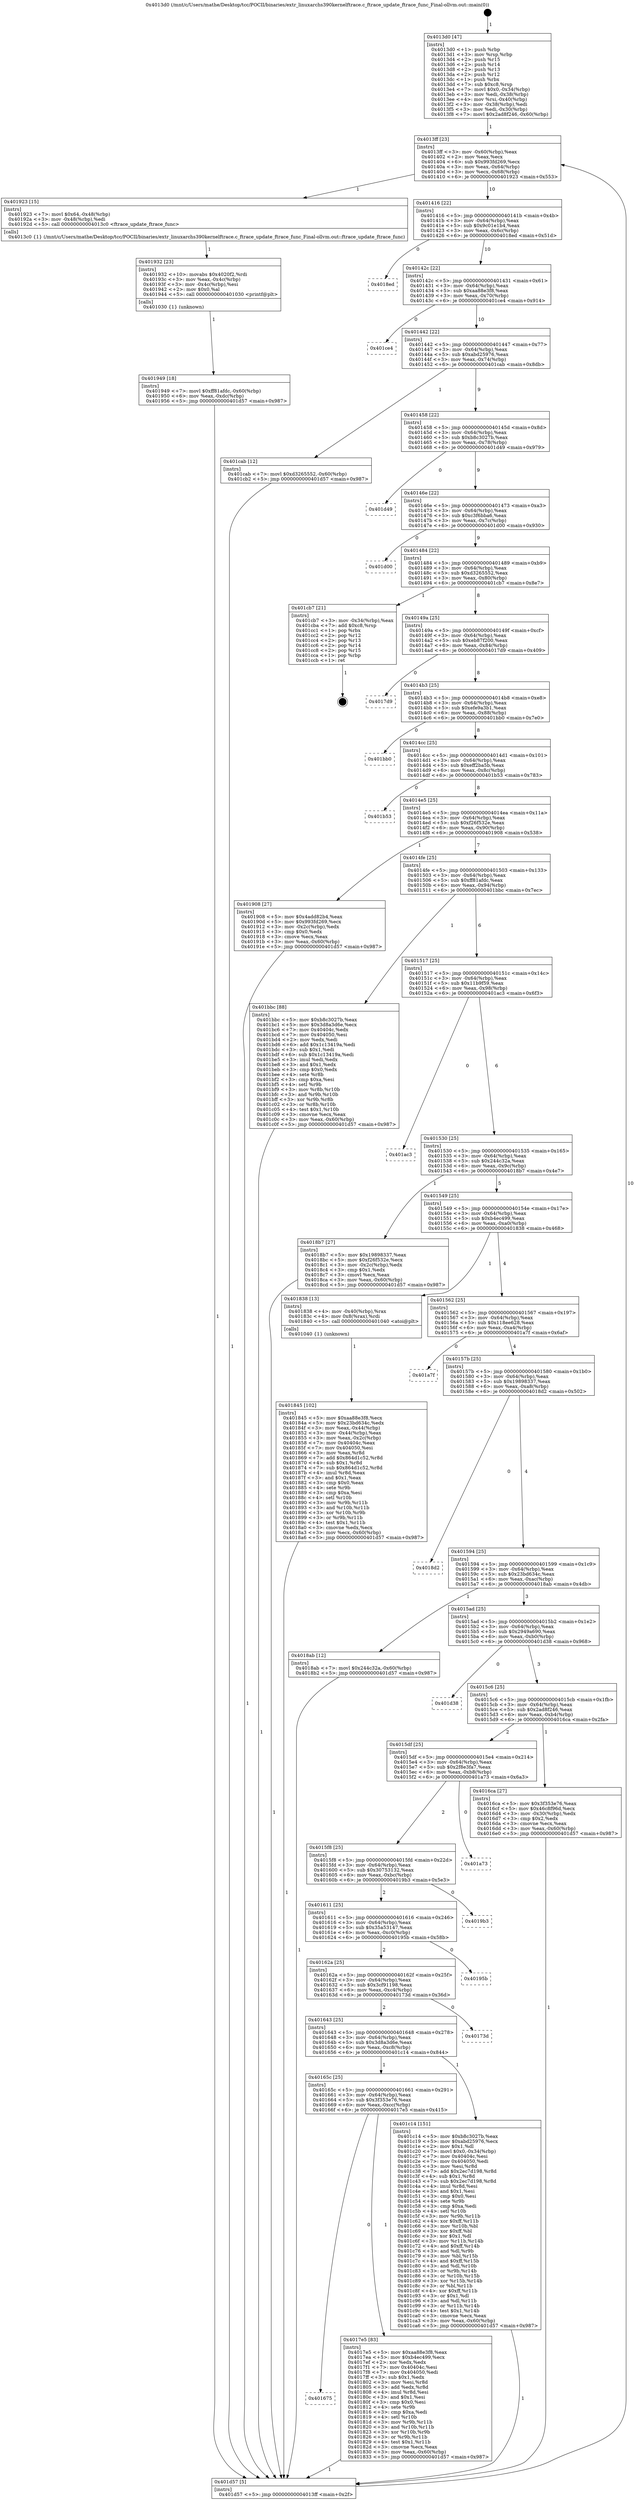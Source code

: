 digraph "0x4013d0" {
  label = "0x4013d0 (/mnt/c/Users/mathe/Desktop/tcc/POCII/binaries/extr_linuxarchs390kernelftrace.c_ftrace_update_ftrace_func_Final-ollvm.out::main(0))"
  labelloc = "t"
  node[shape=record]

  Entry [label="",width=0.3,height=0.3,shape=circle,fillcolor=black,style=filled]
  "0x4013ff" [label="{
     0x4013ff [23]\l
     | [instrs]\l
     &nbsp;&nbsp;0x4013ff \<+3\>: mov -0x60(%rbp),%eax\l
     &nbsp;&nbsp;0x401402 \<+2\>: mov %eax,%ecx\l
     &nbsp;&nbsp;0x401404 \<+6\>: sub $0x993fd269,%ecx\l
     &nbsp;&nbsp;0x40140a \<+3\>: mov %eax,-0x64(%rbp)\l
     &nbsp;&nbsp;0x40140d \<+3\>: mov %ecx,-0x68(%rbp)\l
     &nbsp;&nbsp;0x401410 \<+6\>: je 0000000000401923 \<main+0x553\>\l
  }"]
  "0x401923" [label="{
     0x401923 [15]\l
     | [instrs]\l
     &nbsp;&nbsp;0x401923 \<+7\>: movl $0x64,-0x48(%rbp)\l
     &nbsp;&nbsp;0x40192a \<+3\>: mov -0x48(%rbp),%edi\l
     &nbsp;&nbsp;0x40192d \<+5\>: call 00000000004013c0 \<ftrace_update_ftrace_func\>\l
     | [calls]\l
     &nbsp;&nbsp;0x4013c0 \{1\} (/mnt/c/Users/mathe/Desktop/tcc/POCII/binaries/extr_linuxarchs390kernelftrace.c_ftrace_update_ftrace_func_Final-ollvm.out::ftrace_update_ftrace_func)\l
  }"]
  "0x401416" [label="{
     0x401416 [22]\l
     | [instrs]\l
     &nbsp;&nbsp;0x401416 \<+5\>: jmp 000000000040141b \<main+0x4b\>\l
     &nbsp;&nbsp;0x40141b \<+3\>: mov -0x64(%rbp),%eax\l
     &nbsp;&nbsp;0x40141e \<+5\>: sub $0x9c01e1b4,%eax\l
     &nbsp;&nbsp;0x401423 \<+3\>: mov %eax,-0x6c(%rbp)\l
     &nbsp;&nbsp;0x401426 \<+6\>: je 00000000004018ed \<main+0x51d\>\l
  }"]
  Exit [label="",width=0.3,height=0.3,shape=circle,fillcolor=black,style=filled,peripheries=2]
  "0x4018ed" [label="{
     0x4018ed\l
  }", style=dashed]
  "0x40142c" [label="{
     0x40142c [22]\l
     | [instrs]\l
     &nbsp;&nbsp;0x40142c \<+5\>: jmp 0000000000401431 \<main+0x61\>\l
     &nbsp;&nbsp;0x401431 \<+3\>: mov -0x64(%rbp),%eax\l
     &nbsp;&nbsp;0x401434 \<+5\>: sub $0xaa88e3f8,%eax\l
     &nbsp;&nbsp;0x401439 \<+3\>: mov %eax,-0x70(%rbp)\l
     &nbsp;&nbsp;0x40143c \<+6\>: je 0000000000401ce4 \<main+0x914\>\l
  }"]
  "0x401949" [label="{
     0x401949 [18]\l
     | [instrs]\l
     &nbsp;&nbsp;0x401949 \<+7\>: movl $0xff81afdc,-0x60(%rbp)\l
     &nbsp;&nbsp;0x401950 \<+6\>: mov %eax,-0xdc(%rbp)\l
     &nbsp;&nbsp;0x401956 \<+5\>: jmp 0000000000401d57 \<main+0x987\>\l
  }"]
  "0x401ce4" [label="{
     0x401ce4\l
  }", style=dashed]
  "0x401442" [label="{
     0x401442 [22]\l
     | [instrs]\l
     &nbsp;&nbsp;0x401442 \<+5\>: jmp 0000000000401447 \<main+0x77\>\l
     &nbsp;&nbsp;0x401447 \<+3\>: mov -0x64(%rbp),%eax\l
     &nbsp;&nbsp;0x40144a \<+5\>: sub $0xabd25976,%eax\l
     &nbsp;&nbsp;0x40144f \<+3\>: mov %eax,-0x74(%rbp)\l
     &nbsp;&nbsp;0x401452 \<+6\>: je 0000000000401cab \<main+0x8db\>\l
  }"]
  "0x401932" [label="{
     0x401932 [23]\l
     | [instrs]\l
     &nbsp;&nbsp;0x401932 \<+10\>: movabs $0x4020f2,%rdi\l
     &nbsp;&nbsp;0x40193c \<+3\>: mov %eax,-0x4c(%rbp)\l
     &nbsp;&nbsp;0x40193f \<+3\>: mov -0x4c(%rbp),%esi\l
     &nbsp;&nbsp;0x401942 \<+2\>: mov $0x0,%al\l
     &nbsp;&nbsp;0x401944 \<+5\>: call 0000000000401030 \<printf@plt\>\l
     | [calls]\l
     &nbsp;&nbsp;0x401030 \{1\} (unknown)\l
  }"]
  "0x401cab" [label="{
     0x401cab [12]\l
     | [instrs]\l
     &nbsp;&nbsp;0x401cab \<+7\>: movl $0xd3265552,-0x60(%rbp)\l
     &nbsp;&nbsp;0x401cb2 \<+5\>: jmp 0000000000401d57 \<main+0x987\>\l
  }"]
  "0x401458" [label="{
     0x401458 [22]\l
     | [instrs]\l
     &nbsp;&nbsp;0x401458 \<+5\>: jmp 000000000040145d \<main+0x8d\>\l
     &nbsp;&nbsp;0x40145d \<+3\>: mov -0x64(%rbp),%eax\l
     &nbsp;&nbsp;0x401460 \<+5\>: sub $0xb8c3027b,%eax\l
     &nbsp;&nbsp;0x401465 \<+3\>: mov %eax,-0x78(%rbp)\l
     &nbsp;&nbsp;0x401468 \<+6\>: je 0000000000401d49 \<main+0x979\>\l
  }"]
  "0x401845" [label="{
     0x401845 [102]\l
     | [instrs]\l
     &nbsp;&nbsp;0x401845 \<+5\>: mov $0xaa88e3f8,%ecx\l
     &nbsp;&nbsp;0x40184a \<+5\>: mov $0x23bd634c,%edx\l
     &nbsp;&nbsp;0x40184f \<+3\>: mov %eax,-0x44(%rbp)\l
     &nbsp;&nbsp;0x401852 \<+3\>: mov -0x44(%rbp),%eax\l
     &nbsp;&nbsp;0x401855 \<+3\>: mov %eax,-0x2c(%rbp)\l
     &nbsp;&nbsp;0x401858 \<+7\>: mov 0x40404c,%eax\l
     &nbsp;&nbsp;0x40185f \<+7\>: mov 0x404050,%esi\l
     &nbsp;&nbsp;0x401866 \<+3\>: mov %eax,%r8d\l
     &nbsp;&nbsp;0x401869 \<+7\>: add $0x864d1c52,%r8d\l
     &nbsp;&nbsp;0x401870 \<+4\>: sub $0x1,%r8d\l
     &nbsp;&nbsp;0x401874 \<+7\>: sub $0x864d1c52,%r8d\l
     &nbsp;&nbsp;0x40187b \<+4\>: imul %r8d,%eax\l
     &nbsp;&nbsp;0x40187f \<+3\>: and $0x1,%eax\l
     &nbsp;&nbsp;0x401882 \<+3\>: cmp $0x0,%eax\l
     &nbsp;&nbsp;0x401885 \<+4\>: sete %r9b\l
     &nbsp;&nbsp;0x401889 \<+3\>: cmp $0xa,%esi\l
     &nbsp;&nbsp;0x40188c \<+4\>: setl %r10b\l
     &nbsp;&nbsp;0x401890 \<+3\>: mov %r9b,%r11b\l
     &nbsp;&nbsp;0x401893 \<+3\>: and %r10b,%r11b\l
     &nbsp;&nbsp;0x401896 \<+3\>: xor %r10b,%r9b\l
     &nbsp;&nbsp;0x401899 \<+3\>: or %r9b,%r11b\l
     &nbsp;&nbsp;0x40189c \<+4\>: test $0x1,%r11b\l
     &nbsp;&nbsp;0x4018a0 \<+3\>: cmovne %edx,%ecx\l
     &nbsp;&nbsp;0x4018a3 \<+3\>: mov %ecx,-0x60(%rbp)\l
     &nbsp;&nbsp;0x4018a6 \<+5\>: jmp 0000000000401d57 \<main+0x987\>\l
  }"]
  "0x401d49" [label="{
     0x401d49\l
  }", style=dashed]
  "0x40146e" [label="{
     0x40146e [22]\l
     | [instrs]\l
     &nbsp;&nbsp;0x40146e \<+5\>: jmp 0000000000401473 \<main+0xa3\>\l
     &nbsp;&nbsp;0x401473 \<+3\>: mov -0x64(%rbp),%eax\l
     &nbsp;&nbsp;0x401476 \<+5\>: sub $0xc3f6bba6,%eax\l
     &nbsp;&nbsp;0x40147b \<+3\>: mov %eax,-0x7c(%rbp)\l
     &nbsp;&nbsp;0x40147e \<+6\>: je 0000000000401d00 \<main+0x930\>\l
  }"]
  "0x401675" [label="{
     0x401675\l
  }", style=dashed]
  "0x401d00" [label="{
     0x401d00\l
  }", style=dashed]
  "0x401484" [label="{
     0x401484 [22]\l
     | [instrs]\l
     &nbsp;&nbsp;0x401484 \<+5\>: jmp 0000000000401489 \<main+0xb9\>\l
     &nbsp;&nbsp;0x401489 \<+3\>: mov -0x64(%rbp),%eax\l
     &nbsp;&nbsp;0x40148c \<+5\>: sub $0xd3265552,%eax\l
     &nbsp;&nbsp;0x401491 \<+3\>: mov %eax,-0x80(%rbp)\l
     &nbsp;&nbsp;0x401494 \<+6\>: je 0000000000401cb7 \<main+0x8e7\>\l
  }"]
  "0x4017e5" [label="{
     0x4017e5 [83]\l
     | [instrs]\l
     &nbsp;&nbsp;0x4017e5 \<+5\>: mov $0xaa88e3f8,%eax\l
     &nbsp;&nbsp;0x4017ea \<+5\>: mov $0xb4ec499,%ecx\l
     &nbsp;&nbsp;0x4017ef \<+2\>: xor %edx,%edx\l
     &nbsp;&nbsp;0x4017f1 \<+7\>: mov 0x40404c,%esi\l
     &nbsp;&nbsp;0x4017f8 \<+7\>: mov 0x404050,%edi\l
     &nbsp;&nbsp;0x4017ff \<+3\>: sub $0x1,%edx\l
     &nbsp;&nbsp;0x401802 \<+3\>: mov %esi,%r8d\l
     &nbsp;&nbsp;0x401805 \<+3\>: add %edx,%r8d\l
     &nbsp;&nbsp;0x401808 \<+4\>: imul %r8d,%esi\l
     &nbsp;&nbsp;0x40180c \<+3\>: and $0x1,%esi\l
     &nbsp;&nbsp;0x40180f \<+3\>: cmp $0x0,%esi\l
     &nbsp;&nbsp;0x401812 \<+4\>: sete %r9b\l
     &nbsp;&nbsp;0x401816 \<+3\>: cmp $0xa,%edi\l
     &nbsp;&nbsp;0x401819 \<+4\>: setl %r10b\l
     &nbsp;&nbsp;0x40181d \<+3\>: mov %r9b,%r11b\l
     &nbsp;&nbsp;0x401820 \<+3\>: and %r10b,%r11b\l
     &nbsp;&nbsp;0x401823 \<+3\>: xor %r10b,%r9b\l
     &nbsp;&nbsp;0x401826 \<+3\>: or %r9b,%r11b\l
     &nbsp;&nbsp;0x401829 \<+4\>: test $0x1,%r11b\l
     &nbsp;&nbsp;0x40182d \<+3\>: cmovne %ecx,%eax\l
     &nbsp;&nbsp;0x401830 \<+3\>: mov %eax,-0x60(%rbp)\l
     &nbsp;&nbsp;0x401833 \<+5\>: jmp 0000000000401d57 \<main+0x987\>\l
  }"]
  "0x401cb7" [label="{
     0x401cb7 [21]\l
     | [instrs]\l
     &nbsp;&nbsp;0x401cb7 \<+3\>: mov -0x34(%rbp),%eax\l
     &nbsp;&nbsp;0x401cba \<+7\>: add $0xc8,%rsp\l
     &nbsp;&nbsp;0x401cc1 \<+1\>: pop %rbx\l
     &nbsp;&nbsp;0x401cc2 \<+2\>: pop %r12\l
     &nbsp;&nbsp;0x401cc4 \<+2\>: pop %r13\l
     &nbsp;&nbsp;0x401cc6 \<+2\>: pop %r14\l
     &nbsp;&nbsp;0x401cc8 \<+2\>: pop %r15\l
     &nbsp;&nbsp;0x401cca \<+1\>: pop %rbp\l
     &nbsp;&nbsp;0x401ccb \<+1\>: ret\l
  }"]
  "0x40149a" [label="{
     0x40149a [25]\l
     | [instrs]\l
     &nbsp;&nbsp;0x40149a \<+5\>: jmp 000000000040149f \<main+0xcf\>\l
     &nbsp;&nbsp;0x40149f \<+3\>: mov -0x64(%rbp),%eax\l
     &nbsp;&nbsp;0x4014a2 \<+5\>: sub $0xeb87f200,%eax\l
     &nbsp;&nbsp;0x4014a7 \<+6\>: mov %eax,-0x84(%rbp)\l
     &nbsp;&nbsp;0x4014ad \<+6\>: je 00000000004017d9 \<main+0x409\>\l
  }"]
  "0x40165c" [label="{
     0x40165c [25]\l
     | [instrs]\l
     &nbsp;&nbsp;0x40165c \<+5\>: jmp 0000000000401661 \<main+0x291\>\l
     &nbsp;&nbsp;0x401661 \<+3\>: mov -0x64(%rbp),%eax\l
     &nbsp;&nbsp;0x401664 \<+5\>: sub $0x3f353e76,%eax\l
     &nbsp;&nbsp;0x401669 \<+6\>: mov %eax,-0xcc(%rbp)\l
     &nbsp;&nbsp;0x40166f \<+6\>: je 00000000004017e5 \<main+0x415\>\l
  }"]
  "0x4017d9" [label="{
     0x4017d9\l
  }", style=dashed]
  "0x4014b3" [label="{
     0x4014b3 [25]\l
     | [instrs]\l
     &nbsp;&nbsp;0x4014b3 \<+5\>: jmp 00000000004014b8 \<main+0xe8\>\l
     &nbsp;&nbsp;0x4014b8 \<+3\>: mov -0x64(%rbp),%eax\l
     &nbsp;&nbsp;0x4014bb \<+5\>: sub $0xefe9a3b1,%eax\l
     &nbsp;&nbsp;0x4014c0 \<+6\>: mov %eax,-0x88(%rbp)\l
     &nbsp;&nbsp;0x4014c6 \<+6\>: je 0000000000401bb0 \<main+0x7e0\>\l
  }"]
  "0x401c14" [label="{
     0x401c14 [151]\l
     | [instrs]\l
     &nbsp;&nbsp;0x401c14 \<+5\>: mov $0xb8c3027b,%eax\l
     &nbsp;&nbsp;0x401c19 \<+5\>: mov $0xabd25976,%ecx\l
     &nbsp;&nbsp;0x401c1e \<+2\>: mov $0x1,%dl\l
     &nbsp;&nbsp;0x401c20 \<+7\>: movl $0x0,-0x34(%rbp)\l
     &nbsp;&nbsp;0x401c27 \<+7\>: mov 0x40404c,%esi\l
     &nbsp;&nbsp;0x401c2e \<+7\>: mov 0x404050,%edi\l
     &nbsp;&nbsp;0x401c35 \<+3\>: mov %esi,%r8d\l
     &nbsp;&nbsp;0x401c38 \<+7\>: add $0x2ec7d198,%r8d\l
     &nbsp;&nbsp;0x401c3f \<+4\>: sub $0x1,%r8d\l
     &nbsp;&nbsp;0x401c43 \<+7\>: sub $0x2ec7d198,%r8d\l
     &nbsp;&nbsp;0x401c4a \<+4\>: imul %r8d,%esi\l
     &nbsp;&nbsp;0x401c4e \<+3\>: and $0x1,%esi\l
     &nbsp;&nbsp;0x401c51 \<+3\>: cmp $0x0,%esi\l
     &nbsp;&nbsp;0x401c54 \<+4\>: sete %r9b\l
     &nbsp;&nbsp;0x401c58 \<+3\>: cmp $0xa,%edi\l
     &nbsp;&nbsp;0x401c5b \<+4\>: setl %r10b\l
     &nbsp;&nbsp;0x401c5f \<+3\>: mov %r9b,%r11b\l
     &nbsp;&nbsp;0x401c62 \<+4\>: xor $0xff,%r11b\l
     &nbsp;&nbsp;0x401c66 \<+3\>: mov %r10b,%bl\l
     &nbsp;&nbsp;0x401c69 \<+3\>: xor $0xff,%bl\l
     &nbsp;&nbsp;0x401c6c \<+3\>: xor $0x1,%dl\l
     &nbsp;&nbsp;0x401c6f \<+3\>: mov %r11b,%r14b\l
     &nbsp;&nbsp;0x401c72 \<+4\>: and $0xff,%r14b\l
     &nbsp;&nbsp;0x401c76 \<+3\>: and %dl,%r9b\l
     &nbsp;&nbsp;0x401c79 \<+3\>: mov %bl,%r15b\l
     &nbsp;&nbsp;0x401c7c \<+4\>: and $0xff,%r15b\l
     &nbsp;&nbsp;0x401c80 \<+3\>: and %dl,%r10b\l
     &nbsp;&nbsp;0x401c83 \<+3\>: or %r9b,%r14b\l
     &nbsp;&nbsp;0x401c86 \<+3\>: or %r10b,%r15b\l
     &nbsp;&nbsp;0x401c89 \<+3\>: xor %r15b,%r14b\l
     &nbsp;&nbsp;0x401c8c \<+3\>: or %bl,%r11b\l
     &nbsp;&nbsp;0x401c8f \<+4\>: xor $0xff,%r11b\l
     &nbsp;&nbsp;0x401c93 \<+3\>: or $0x1,%dl\l
     &nbsp;&nbsp;0x401c96 \<+3\>: and %dl,%r11b\l
     &nbsp;&nbsp;0x401c99 \<+3\>: or %r11b,%r14b\l
     &nbsp;&nbsp;0x401c9c \<+4\>: test $0x1,%r14b\l
     &nbsp;&nbsp;0x401ca0 \<+3\>: cmovne %ecx,%eax\l
     &nbsp;&nbsp;0x401ca3 \<+3\>: mov %eax,-0x60(%rbp)\l
     &nbsp;&nbsp;0x401ca6 \<+5\>: jmp 0000000000401d57 \<main+0x987\>\l
  }"]
  "0x401bb0" [label="{
     0x401bb0\l
  }", style=dashed]
  "0x4014cc" [label="{
     0x4014cc [25]\l
     | [instrs]\l
     &nbsp;&nbsp;0x4014cc \<+5\>: jmp 00000000004014d1 \<main+0x101\>\l
     &nbsp;&nbsp;0x4014d1 \<+3\>: mov -0x64(%rbp),%eax\l
     &nbsp;&nbsp;0x4014d4 \<+5\>: sub $0xeff2ba5b,%eax\l
     &nbsp;&nbsp;0x4014d9 \<+6\>: mov %eax,-0x8c(%rbp)\l
     &nbsp;&nbsp;0x4014df \<+6\>: je 0000000000401b53 \<main+0x783\>\l
  }"]
  "0x401643" [label="{
     0x401643 [25]\l
     | [instrs]\l
     &nbsp;&nbsp;0x401643 \<+5\>: jmp 0000000000401648 \<main+0x278\>\l
     &nbsp;&nbsp;0x401648 \<+3\>: mov -0x64(%rbp),%eax\l
     &nbsp;&nbsp;0x40164b \<+5\>: sub $0x3d8a3d6e,%eax\l
     &nbsp;&nbsp;0x401650 \<+6\>: mov %eax,-0xc8(%rbp)\l
     &nbsp;&nbsp;0x401656 \<+6\>: je 0000000000401c14 \<main+0x844\>\l
  }"]
  "0x401b53" [label="{
     0x401b53\l
  }", style=dashed]
  "0x4014e5" [label="{
     0x4014e5 [25]\l
     | [instrs]\l
     &nbsp;&nbsp;0x4014e5 \<+5\>: jmp 00000000004014ea \<main+0x11a\>\l
     &nbsp;&nbsp;0x4014ea \<+3\>: mov -0x64(%rbp),%eax\l
     &nbsp;&nbsp;0x4014ed \<+5\>: sub $0xf26f532e,%eax\l
     &nbsp;&nbsp;0x4014f2 \<+6\>: mov %eax,-0x90(%rbp)\l
     &nbsp;&nbsp;0x4014f8 \<+6\>: je 0000000000401908 \<main+0x538\>\l
  }"]
  "0x40173d" [label="{
     0x40173d\l
  }", style=dashed]
  "0x401908" [label="{
     0x401908 [27]\l
     | [instrs]\l
     &nbsp;&nbsp;0x401908 \<+5\>: mov $0x4add82b4,%eax\l
     &nbsp;&nbsp;0x40190d \<+5\>: mov $0x993fd269,%ecx\l
     &nbsp;&nbsp;0x401912 \<+3\>: mov -0x2c(%rbp),%edx\l
     &nbsp;&nbsp;0x401915 \<+3\>: cmp $0x0,%edx\l
     &nbsp;&nbsp;0x401918 \<+3\>: cmove %ecx,%eax\l
     &nbsp;&nbsp;0x40191b \<+3\>: mov %eax,-0x60(%rbp)\l
     &nbsp;&nbsp;0x40191e \<+5\>: jmp 0000000000401d57 \<main+0x987\>\l
  }"]
  "0x4014fe" [label="{
     0x4014fe [25]\l
     | [instrs]\l
     &nbsp;&nbsp;0x4014fe \<+5\>: jmp 0000000000401503 \<main+0x133\>\l
     &nbsp;&nbsp;0x401503 \<+3\>: mov -0x64(%rbp),%eax\l
     &nbsp;&nbsp;0x401506 \<+5\>: sub $0xff81afdc,%eax\l
     &nbsp;&nbsp;0x40150b \<+6\>: mov %eax,-0x94(%rbp)\l
     &nbsp;&nbsp;0x401511 \<+6\>: je 0000000000401bbc \<main+0x7ec\>\l
  }"]
  "0x40162a" [label="{
     0x40162a [25]\l
     | [instrs]\l
     &nbsp;&nbsp;0x40162a \<+5\>: jmp 000000000040162f \<main+0x25f\>\l
     &nbsp;&nbsp;0x40162f \<+3\>: mov -0x64(%rbp),%eax\l
     &nbsp;&nbsp;0x401632 \<+5\>: sub $0x3cf91198,%eax\l
     &nbsp;&nbsp;0x401637 \<+6\>: mov %eax,-0xc4(%rbp)\l
     &nbsp;&nbsp;0x40163d \<+6\>: je 000000000040173d \<main+0x36d\>\l
  }"]
  "0x401bbc" [label="{
     0x401bbc [88]\l
     | [instrs]\l
     &nbsp;&nbsp;0x401bbc \<+5\>: mov $0xb8c3027b,%eax\l
     &nbsp;&nbsp;0x401bc1 \<+5\>: mov $0x3d8a3d6e,%ecx\l
     &nbsp;&nbsp;0x401bc6 \<+7\>: mov 0x40404c,%edx\l
     &nbsp;&nbsp;0x401bcd \<+7\>: mov 0x404050,%esi\l
     &nbsp;&nbsp;0x401bd4 \<+2\>: mov %edx,%edi\l
     &nbsp;&nbsp;0x401bd6 \<+6\>: add $0x1c13419a,%edi\l
     &nbsp;&nbsp;0x401bdc \<+3\>: sub $0x1,%edi\l
     &nbsp;&nbsp;0x401bdf \<+6\>: sub $0x1c13419a,%edi\l
     &nbsp;&nbsp;0x401be5 \<+3\>: imul %edi,%edx\l
     &nbsp;&nbsp;0x401be8 \<+3\>: and $0x1,%edx\l
     &nbsp;&nbsp;0x401beb \<+3\>: cmp $0x0,%edx\l
     &nbsp;&nbsp;0x401bee \<+4\>: sete %r8b\l
     &nbsp;&nbsp;0x401bf2 \<+3\>: cmp $0xa,%esi\l
     &nbsp;&nbsp;0x401bf5 \<+4\>: setl %r9b\l
     &nbsp;&nbsp;0x401bf9 \<+3\>: mov %r8b,%r10b\l
     &nbsp;&nbsp;0x401bfc \<+3\>: and %r9b,%r10b\l
     &nbsp;&nbsp;0x401bff \<+3\>: xor %r9b,%r8b\l
     &nbsp;&nbsp;0x401c02 \<+3\>: or %r8b,%r10b\l
     &nbsp;&nbsp;0x401c05 \<+4\>: test $0x1,%r10b\l
     &nbsp;&nbsp;0x401c09 \<+3\>: cmovne %ecx,%eax\l
     &nbsp;&nbsp;0x401c0c \<+3\>: mov %eax,-0x60(%rbp)\l
     &nbsp;&nbsp;0x401c0f \<+5\>: jmp 0000000000401d57 \<main+0x987\>\l
  }"]
  "0x401517" [label="{
     0x401517 [25]\l
     | [instrs]\l
     &nbsp;&nbsp;0x401517 \<+5\>: jmp 000000000040151c \<main+0x14c\>\l
     &nbsp;&nbsp;0x40151c \<+3\>: mov -0x64(%rbp),%eax\l
     &nbsp;&nbsp;0x40151f \<+5\>: sub $0x11b9f59,%eax\l
     &nbsp;&nbsp;0x401524 \<+6\>: mov %eax,-0x98(%rbp)\l
     &nbsp;&nbsp;0x40152a \<+6\>: je 0000000000401ac3 \<main+0x6f3\>\l
  }"]
  "0x40195b" [label="{
     0x40195b\l
  }", style=dashed]
  "0x401ac3" [label="{
     0x401ac3\l
  }", style=dashed]
  "0x401530" [label="{
     0x401530 [25]\l
     | [instrs]\l
     &nbsp;&nbsp;0x401530 \<+5\>: jmp 0000000000401535 \<main+0x165\>\l
     &nbsp;&nbsp;0x401535 \<+3\>: mov -0x64(%rbp),%eax\l
     &nbsp;&nbsp;0x401538 \<+5\>: sub $0x244c32a,%eax\l
     &nbsp;&nbsp;0x40153d \<+6\>: mov %eax,-0x9c(%rbp)\l
     &nbsp;&nbsp;0x401543 \<+6\>: je 00000000004018b7 \<main+0x4e7\>\l
  }"]
  "0x401611" [label="{
     0x401611 [25]\l
     | [instrs]\l
     &nbsp;&nbsp;0x401611 \<+5\>: jmp 0000000000401616 \<main+0x246\>\l
     &nbsp;&nbsp;0x401616 \<+3\>: mov -0x64(%rbp),%eax\l
     &nbsp;&nbsp;0x401619 \<+5\>: sub $0x35a53147,%eax\l
     &nbsp;&nbsp;0x40161e \<+6\>: mov %eax,-0xc0(%rbp)\l
     &nbsp;&nbsp;0x401624 \<+6\>: je 000000000040195b \<main+0x58b\>\l
  }"]
  "0x4018b7" [label="{
     0x4018b7 [27]\l
     | [instrs]\l
     &nbsp;&nbsp;0x4018b7 \<+5\>: mov $0x19898337,%eax\l
     &nbsp;&nbsp;0x4018bc \<+5\>: mov $0xf26f532e,%ecx\l
     &nbsp;&nbsp;0x4018c1 \<+3\>: mov -0x2c(%rbp),%edx\l
     &nbsp;&nbsp;0x4018c4 \<+3\>: cmp $0x1,%edx\l
     &nbsp;&nbsp;0x4018c7 \<+3\>: cmovl %ecx,%eax\l
     &nbsp;&nbsp;0x4018ca \<+3\>: mov %eax,-0x60(%rbp)\l
     &nbsp;&nbsp;0x4018cd \<+5\>: jmp 0000000000401d57 \<main+0x987\>\l
  }"]
  "0x401549" [label="{
     0x401549 [25]\l
     | [instrs]\l
     &nbsp;&nbsp;0x401549 \<+5\>: jmp 000000000040154e \<main+0x17e\>\l
     &nbsp;&nbsp;0x40154e \<+3\>: mov -0x64(%rbp),%eax\l
     &nbsp;&nbsp;0x401551 \<+5\>: sub $0xb4ec499,%eax\l
     &nbsp;&nbsp;0x401556 \<+6\>: mov %eax,-0xa0(%rbp)\l
     &nbsp;&nbsp;0x40155c \<+6\>: je 0000000000401838 \<main+0x468\>\l
  }"]
  "0x4019b3" [label="{
     0x4019b3\l
  }", style=dashed]
  "0x401838" [label="{
     0x401838 [13]\l
     | [instrs]\l
     &nbsp;&nbsp;0x401838 \<+4\>: mov -0x40(%rbp),%rax\l
     &nbsp;&nbsp;0x40183c \<+4\>: mov 0x8(%rax),%rdi\l
     &nbsp;&nbsp;0x401840 \<+5\>: call 0000000000401040 \<atoi@plt\>\l
     | [calls]\l
     &nbsp;&nbsp;0x401040 \{1\} (unknown)\l
  }"]
  "0x401562" [label="{
     0x401562 [25]\l
     | [instrs]\l
     &nbsp;&nbsp;0x401562 \<+5\>: jmp 0000000000401567 \<main+0x197\>\l
     &nbsp;&nbsp;0x401567 \<+3\>: mov -0x64(%rbp),%eax\l
     &nbsp;&nbsp;0x40156a \<+5\>: sub $0x118ee628,%eax\l
     &nbsp;&nbsp;0x40156f \<+6\>: mov %eax,-0xa4(%rbp)\l
     &nbsp;&nbsp;0x401575 \<+6\>: je 0000000000401a7f \<main+0x6af\>\l
  }"]
  "0x4015f8" [label="{
     0x4015f8 [25]\l
     | [instrs]\l
     &nbsp;&nbsp;0x4015f8 \<+5\>: jmp 00000000004015fd \<main+0x22d\>\l
     &nbsp;&nbsp;0x4015fd \<+3\>: mov -0x64(%rbp),%eax\l
     &nbsp;&nbsp;0x401600 \<+5\>: sub $0x30753132,%eax\l
     &nbsp;&nbsp;0x401605 \<+6\>: mov %eax,-0xbc(%rbp)\l
     &nbsp;&nbsp;0x40160b \<+6\>: je 00000000004019b3 \<main+0x5e3\>\l
  }"]
  "0x401a7f" [label="{
     0x401a7f\l
  }", style=dashed]
  "0x40157b" [label="{
     0x40157b [25]\l
     | [instrs]\l
     &nbsp;&nbsp;0x40157b \<+5\>: jmp 0000000000401580 \<main+0x1b0\>\l
     &nbsp;&nbsp;0x401580 \<+3\>: mov -0x64(%rbp),%eax\l
     &nbsp;&nbsp;0x401583 \<+5\>: sub $0x19898337,%eax\l
     &nbsp;&nbsp;0x401588 \<+6\>: mov %eax,-0xa8(%rbp)\l
     &nbsp;&nbsp;0x40158e \<+6\>: je 00000000004018d2 \<main+0x502\>\l
  }"]
  "0x401a73" [label="{
     0x401a73\l
  }", style=dashed]
  "0x4018d2" [label="{
     0x4018d2\l
  }", style=dashed]
  "0x401594" [label="{
     0x401594 [25]\l
     | [instrs]\l
     &nbsp;&nbsp;0x401594 \<+5\>: jmp 0000000000401599 \<main+0x1c9\>\l
     &nbsp;&nbsp;0x401599 \<+3\>: mov -0x64(%rbp),%eax\l
     &nbsp;&nbsp;0x40159c \<+5\>: sub $0x23bd634c,%eax\l
     &nbsp;&nbsp;0x4015a1 \<+6\>: mov %eax,-0xac(%rbp)\l
     &nbsp;&nbsp;0x4015a7 \<+6\>: je 00000000004018ab \<main+0x4db\>\l
  }"]
  "0x4013d0" [label="{
     0x4013d0 [47]\l
     | [instrs]\l
     &nbsp;&nbsp;0x4013d0 \<+1\>: push %rbp\l
     &nbsp;&nbsp;0x4013d1 \<+3\>: mov %rsp,%rbp\l
     &nbsp;&nbsp;0x4013d4 \<+2\>: push %r15\l
     &nbsp;&nbsp;0x4013d6 \<+2\>: push %r14\l
     &nbsp;&nbsp;0x4013d8 \<+2\>: push %r13\l
     &nbsp;&nbsp;0x4013da \<+2\>: push %r12\l
     &nbsp;&nbsp;0x4013dc \<+1\>: push %rbx\l
     &nbsp;&nbsp;0x4013dd \<+7\>: sub $0xc8,%rsp\l
     &nbsp;&nbsp;0x4013e4 \<+7\>: movl $0x0,-0x34(%rbp)\l
     &nbsp;&nbsp;0x4013eb \<+3\>: mov %edi,-0x38(%rbp)\l
     &nbsp;&nbsp;0x4013ee \<+4\>: mov %rsi,-0x40(%rbp)\l
     &nbsp;&nbsp;0x4013f2 \<+3\>: mov -0x38(%rbp),%edi\l
     &nbsp;&nbsp;0x4013f5 \<+3\>: mov %edi,-0x30(%rbp)\l
     &nbsp;&nbsp;0x4013f8 \<+7\>: movl $0x2ad8f246,-0x60(%rbp)\l
  }"]
  "0x4018ab" [label="{
     0x4018ab [12]\l
     | [instrs]\l
     &nbsp;&nbsp;0x4018ab \<+7\>: movl $0x244c32a,-0x60(%rbp)\l
     &nbsp;&nbsp;0x4018b2 \<+5\>: jmp 0000000000401d57 \<main+0x987\>\l
  }"]
  "0x4015ad" [label="{
     0x4015ad [25]\l
     | [instrs]\l
     &nbsp;&nbsp;0x4015ad \<+5\>: jmp 00000000004015b2 \<main+0x1e2\>\l
     &nbsp;&nbsp;0x4015b2 \<+3\>: mov -0x64(%rbp),%eax\l
     &nbsp;&nbsp;0x4015b5 \<+5\>: sub $0x2949a690,%eax\l
     &nbsp;&nbsp;0x4015ba \<+6\>: mov %eax,-0xb0(%rbp)\l
     &nbsp;&nbsp;0x4015c0 \<+6\>: je 0000000000401d38 \<main+0x968\>\l
  }"]
  "0x401d57" [label="{
     0x401d57 [5]\l
     | [instrs]\l
     &nbsp;&nbsp;0x401d57 \<+5\>: jmp 00000000004013ff \<main+0x2f\>\l
  }"]
  "0x401d38" [label="{
     0x401d38\l
  }", style=dashed]
  "0x4015c6" [label="{
     0x4015c6 [25]\l
     | [instrs]\l
     &nbsp;&nbsp;0x4015c6 \<+5\>: jmp 00000000004015cb \<main+0x1fb\>\l
     &nbsp;&nbsp;0x4015cb \<+3\>: mov -0x64(%rbp),%eax\l
     &nbsp;&nbsp;0x4015ce \<+5\>: sub $0x2ad8f246,%eax\l
     &nbsp;&nbsp;0x4015d3 \<+6\>: mov %eax,-0xb4(%rbp)\l
     &nbsp;&nbsp;0x4015d9 \<+6\>: je 00000000004016ca \<main+0x2fa\>\l
  }"]
  "0x4015df" [label="{
     0x4015df [25]\l
     | [instrs]\l
     &nbsp;&nbsp;0x4015df \<+5\>: jmp 00000000004015e4 \<main+0x214\>\l
     &nbsp;&nbsp;0x4015e4 \<+3\>: mov -0x64(%rbp),%eax\l
     &nbsp;&nbsp;0x4015e7 \<+5\>: sub $0x2f8e3fa7,%eax\l
     &nbsp;&nbsp;0x4015ec \<+6\>: mov %eax,-0xb8(%rbp)\l
     &nbsp;&nbsp;0x4015f2 \<+6\>: je 0000000000401a73 \<main+0x6a3\>\l
  }"]
  "0x4016ca" [label="{
     0x4016ca [27]\l
     | [instrs]\l
     &nbsp;&nbsp;0x4016ca \<+5\>: mov $0x3f353e76,%eax\l
     &nbsp;&nbsp;0x4016cf \<+5\>: mov $0x46c8f96d,%ecx\l
     &nbsp;&nbsp;0x4016d4 \<+3\>: mov -0x30(%rbp),%edx\l
     &nbsp;&nbsp;0x4016d7 \<+3\>: cmp $0x2,%edx\l
     &nbsp;&nbsp;0x4016da \<+3\>: cmovne %ecx,%eax\l
     &nbsp;&nbsp;0x4016dd \<+3\>: mov %eax,-0x60(%rbp)\l
     &nbsp;&nbsp;0x4016e0 \<+5\>: jmp 0000000000401d57 \<main+0x987\>\l
  }"]
  Entry -> "0x4013d0" [label=" 1"]
  "0x4013ff" -> "0x401923" [label=" 1"]
  "0x4013ff" -> "0x401416" [label=" 10"]
  "0x401cb7" -> Exit [label=" 1"]
  "0x401416" -> "0x4018ed" [label=" 0"]
  "0x401416" -> "0x40142c" [label=" 10"]
  "0x401cab" -> "0x401d57" [label=" 1"]
  "0x40142c" -> "0x401ce4" [label=" 0"]
  "0x40142c" -> "0x401442" [label=" 10"]
  "0x401c14" -> "0x401d57" [label=" 1"]
  "0x401442" -> "0x401cab" [label=" 1"]
  "0x401442" -> "0x401458" [label=" 9"]
  "0x401bbc" -> "0x401d57" [label=" 1"]
  "0x401458" -> "0x401d49" [label=" 0"]
  "0x401458" -> "0x40146e" [label=" 9"]
  "0x401949" -> "0x401d57" [label=" 1"]
  "0x40146e" -> "0x401d00" [label=" 0"]
  "0x40146e" -> "0x401484" [label=" 9"]
  "0x401932" -> "0x401949" [label=" 1"]
  "0x401484" -> "0x401cb7" [label=" 1"]
  "0x401484" -> "0x40149a" [label=" 8"]
  "0x401923" -> "0x401932" [label=" 1"]
  "0x40149a" -> "0x4017d9" [label=" 0"]
  "0x40149a" -> "0x4014b3" [label=" 8"]
  "0x4018b7" -> "0x401d57" [label=" 1"]
  "0x4014b3" -> "0x401bb0" [label=" 0"]
  "0x4014b3" -> "0x4014cc" [label=" 8"]
  "0x4018ab" -> "0x401d57" [label=" 1"]
  "0x4014cc" -> "0x401b53" [label=" 0"]
  "0x4014cc" -> "0x4014e5" [label=" 8"]
  "0x401838" -> "0x401845" [label=" 1"]
  "0x4014e5" -> "0x401908" [label=" 1"]
  "0x4014e5" -> "0x4014fe" [label=" 7"]
  "0x4017e5" -> "0x401d57" [label=" 1"]
  "0x4014fe" -> "0x401bbc" [label=" 1"]
  "0x4014fe" -> "0x401517" [label=" 6"]
  "0x40165c" -> "0x4017e5" [label=" 1"]
  "0x401517" -> "0x401ac3" [label=" 0"]
  "0x401517" -> "0x401530" [label=" 6"]
  "0x401908" -> "0x401d57" [label=" 1"]
  "0x401530" -> "0x4018b7" [label=" 1"]
  "0x401530" -> "0x401549" [label=" 5"]
  "0x401643" -> "0x401c14" [label=" 1"]
  "0x401549" -> "0x401838" [label=" 1"]
  "0x401549" -> "0x401562" [label=" 4"]
  "0x401845" -> "0x401d57" [label=" 1"]
  "0x401562" -> "0x401a7f" [label=" 0"]
  "0x401562" -> "0x40157b" [label=" 4"]
  "0x40162a" -> "0x40173d" [label=" 0"]
  "0x40157b" -> "0x4018d2" [label=" 0"]
  "0x40157b" -> "0x401594" [label=" 4"]
  "0x40165c" -> "0x401675" [label=" 0"]
  "0x401594" -> "0x4018ab" [label=" 1"]
  "0x401594" -> "0x4015ad" [label=" 3"]
  "0x401611" -> "0x40195b" [label=" 0"]
  "0x4015ad" -> "0x401d38" [label=" 0"]
  "0x4015ad" -> "0x4015c6" [label=" 3"]
  "0x401643" -> "0x40165c" [label=" 1"]
  "0x4015c6" -> "0x4016ca" [label=" 1"]
  "0x4015c6" -> "0x4015df" [label=" 2"]
  "0x4016ca" -> "0x401d57" [label=" 1"]
  "0x4013d0" -> "0x4013ff" [label=" 1"]
  "0x401d57" -> "0x4013ff" [label=" 10"]
  "0x401611" -> "0x40162a" [label=" 2"]
  "0x4015df" -> "0x401a73" [label=" 0"]
  "0x4015df" -> "0x4015f8" [label=" 2"]
  "0x40162a" -> "0x401643" [label=" 2"]
  "0x4015f8" -> "0x4019b3" [label=" 0"]
  "0x4015f8" -> "0x401611" [label=" 2"]
}

